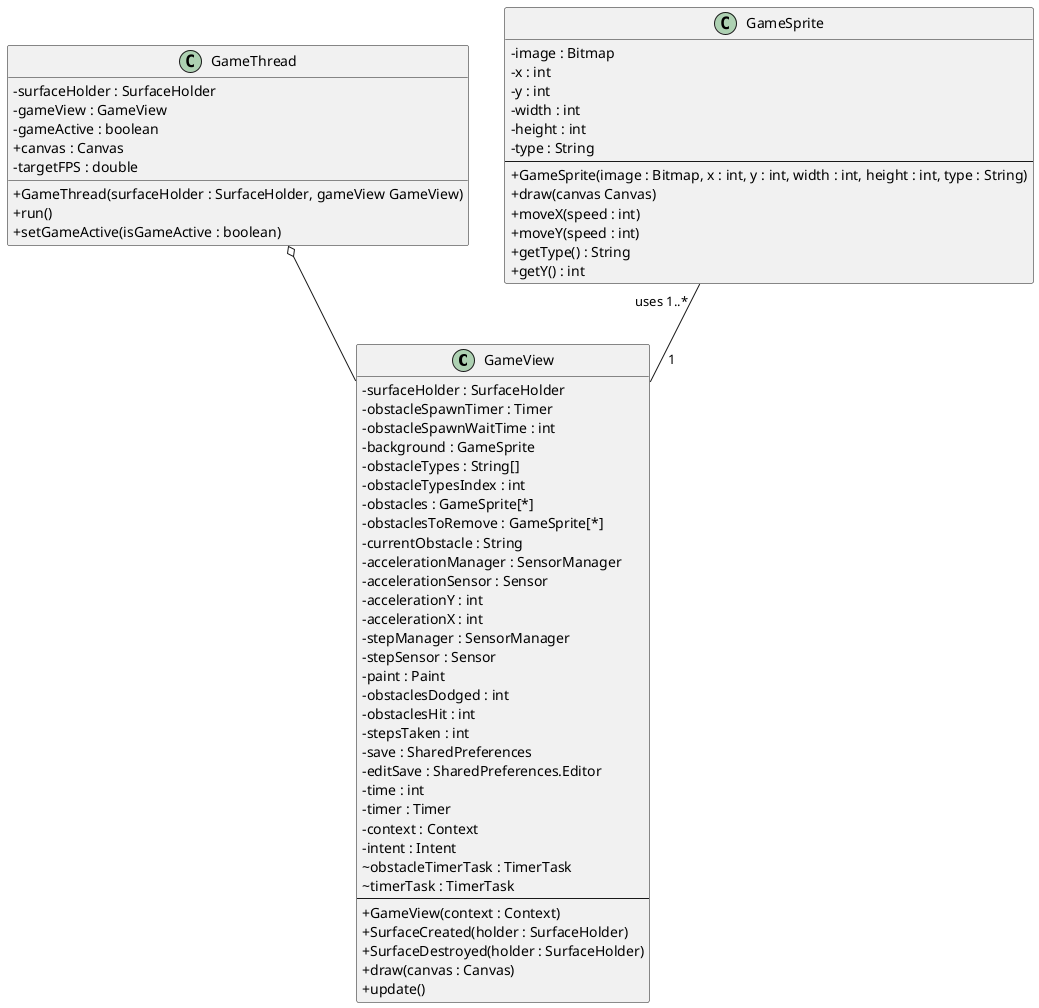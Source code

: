 @startuml
skinparam classAttributeIconSize 0
class GameView{
- surfaceHolder : SurfaceHolder
- obstacleSpawnTimer : Timer
- obstacleSpawnWaitTime : int
- background : GameSprite
- obstacleTypes : String[]
- obstacleTypesIndex : int
- obstacles : GameSprite[*]
- obstaclesToRemove : GameSprite[*]
- currentObstacle : String
- accelerationManager : SensorManager
- accelerationSensor : Sensor
- accelerationY : int
- accelerationX : int
- stepManager : SensorManager
- stepSensor : Sensor
- paint : Paint
- obstaclesDodged : int
- obstaclesHit : int
- stepsTaken : int
- save : SharedPreferences
- editSave : SharedPreferences.Editor
- time : int
- timer : Timer
- context : Context
- intent : Intent
~ obstacleTimerTask : TimerTask
~ timerTask : TimerTask
--
+ GameView(context : Context)
+ SurfaceCreated(holder : SurfaceHolder)
+ SurfaceDestroyed(holder : SurfaceHolder)
+ draw(canvas : Canvas)
+ update()
}

GameThread o-- GameView

class GameThread{
- surfaceHolder : SurfaceHolder
- gameView : GameView
- gameActive : boolean
+ canvas : Canvas
- targetFPS : double
__
+ GameThread(surfaceHolder : SurfaceHolder, gameView GameView)
+ run()
+ setGameActive(isGameActive : boolean)
}

GameSprite "uses 1..*  " -- "   1" GameView

class GameSprite{
- image : Bitmap
- x : int
- y : int
- width : int
- height : int
- type : String
--
+ GameSprite(image : Bitmap, x : int, y : int, width : int, height : int, type : String)
+ draw(canvas Canvas)
+ moveX(speed : int)
+ moveY(speed : int)
+ getType() : String
+ getY() : int
}

@enduml